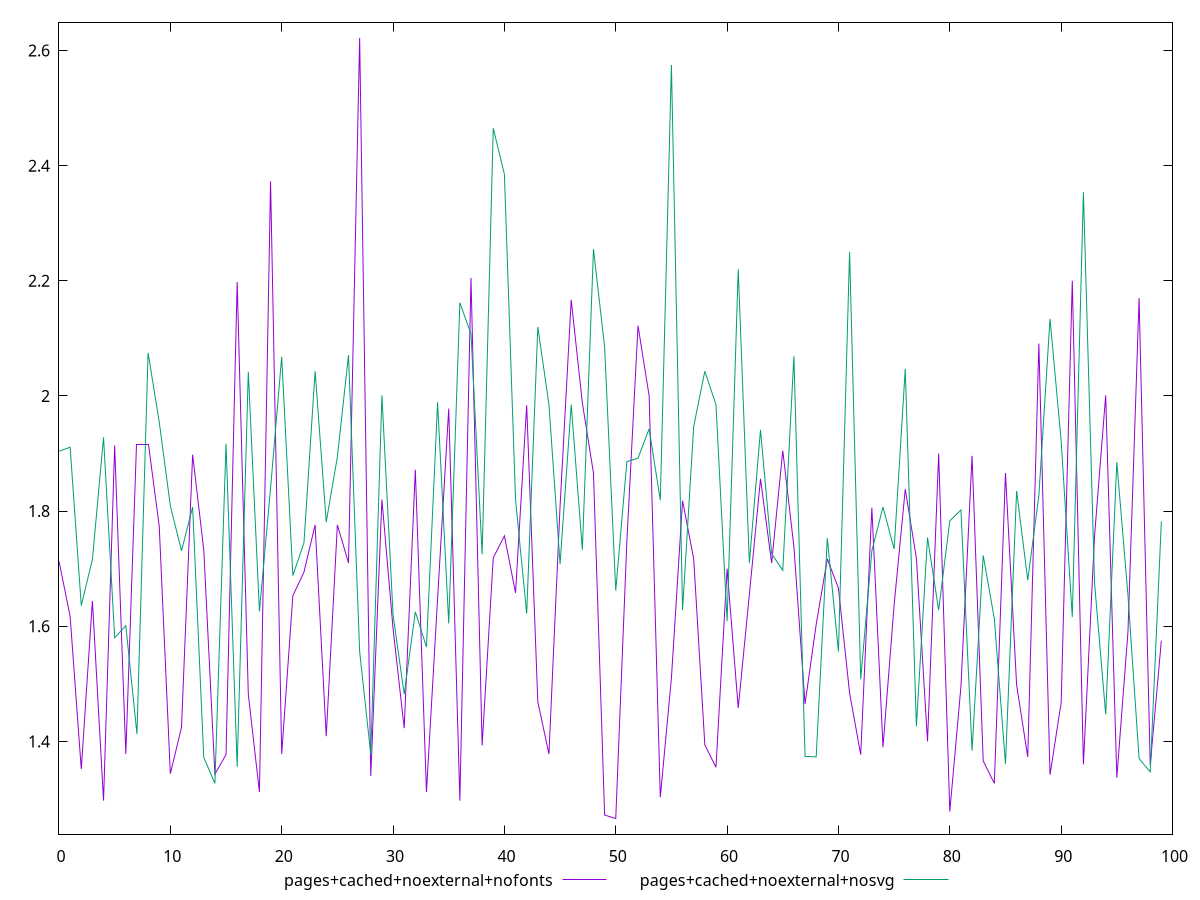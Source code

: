 reset
set terminal svg size 640, 500
set output "reprap/server-response-time/comparison/line/6_vs_7.svg"

$pagesCachedNoexternalNofonts <<EOF
0 1.713
1 1.6169999999999998
2 1.352
3 1.6440000000000001
4 1.297
5 1.914
6 1.378
7 1.9149999999999998
8 1.9149999999999998
9 1.7740000000000002
10 1.3439999999999999
11 1.424
12 1.8980000000000001
13 1.733
14 1.343
15 1.377
16 2.198
17 1.482
18 1.3119999999999998
19 2.3729999999999998
20 1.3780000000000001
21 1.653
22 1.6939999999999997
23 1.776
24 1.409
25 1.7759999999999998
26 1.71
27 2.622
28 1.3399999999999999
29 1.82
30 1.596
31 1.423
32 1.8719999999999999
33 1.3119999999999998
34 1.648
35 1.978
36 1.2970000000000002
37 2.205
38 1.393
39 1.7189999999999999
40 1.7570000000000001
41 1.6580000000000001
42 1.984
43 1.4689999999999999
44 1.378
45 1.8089999999999997
46 2.167
47 1.988
48 1.866
49 1.272
50 1.266
51 1.7479999999999998
52 2.122
53 2
54 1.303
55 1.5100000000000002
56 1.818
57 1.717
58 1.3940000000000001
59 1.355
60 1.6999999999999997
61 1.4580000000000002
62 1.655
63 1.856
64 1.7100000000000002
65 1.9050000000000002
66 1.7379999999999998
67 1.465
68 1.603
69 1.717
70 1.666
71 1.484
72 1.377
73 1.8059999999999998
74 1.39
75 1.6369999999999998
76 1.838
77 1.718
78 1.4
79 1.9000000000000001
80 1.278
81 1.495
82 1.896
83 1.366
84 1.327
85 1.8659999999999999
86 1.498
87 1.373
88 2.0909999999999997
89 1.342
90 1.467
91 2.1999999999999997
92 1.36
93 1.757
94 2.0010000000000003
95 1.337
96 1.5899999999999999
97 2.17
98 1.359
99 1.575
EOF

$pagesCachedNoexternalNosvg <<EOF
0 1.904
1 1.911
2 1.636
3 1.716
4 1.9280000000000002
5 1.58
6 1.601
7 1.4129999999999998
8 2.075
9 1.955
10 1.809
11 1.7309999999999999
12 1.8070000000000002
13 1.3719999999999999
14 1.327
15 1.917
16 1.356
17 2.042
18 1.6260000000000001
19 1.8399999999999999
20 2.068
21 1.6879999999999997
22 1.7449999999999999
23 2.0429999999999997
24 1.7810000000000001
25 1.8940000000000001
26 2.0709999999999997
27 1.556
28 1.377
29 2.001
30 1.6199999999999999
31 1.4819999999999998
32 1.625
33 1.564
34 1.9889999999999999
35 1.605
36 2.162
37 2.108
38 1.7249999999999999
39 2.465
40 2.385
41 1.82
42 1.622
43 2.1199999999999997
44 1.985
45 1.7079999999999997
46 1.985
47 1.7329999999999999
48 2.255
49 2.085
50 1.662
51 1.8860000000000001
52 1.892
53 1.943
54 1.819
55 2.575
56 1.628
57 1.9469999999999998
58 2.0429999999999997
59 1.985
60 1.609
61 2.22
62 1.7099999999999997
63 1.941
64 1.7260000000000002
65 1.6969999999999998
66 2.069
67 1.374
68 1.373
69 1.7530000000000001
70 1.556
71 2.25
72 1.508
73 1.7309999999999999
74 1.807
75 1.7339999999999998
76 2.047
77 1.426
78 1.754
79 1.6280000000000001
80 1.783
81 1.802
82 1.3840000000000001
83 1.723
84 1.613
85 1.361
86 1.835
87 1.68
88 1.827
89 2.134
90 1.9219999999999997
91 1.616
92 2.354
93 1.675
94 1.4469999999999998
95 1.8850000000000002
96 1.654
97 1.3699999999999999
98 1.347
99 1.7819999999999998
EOF

set key outside below
set yrange [1.23888:2.64912]

plot \
  $pagesCachedNoexternalNofonts title "pages+cached+noexternal+nofonts" with line, \
  $pagesCachedNoexternalNosvg title "pages+cached+noexternal+nosvg" with line, \


reset